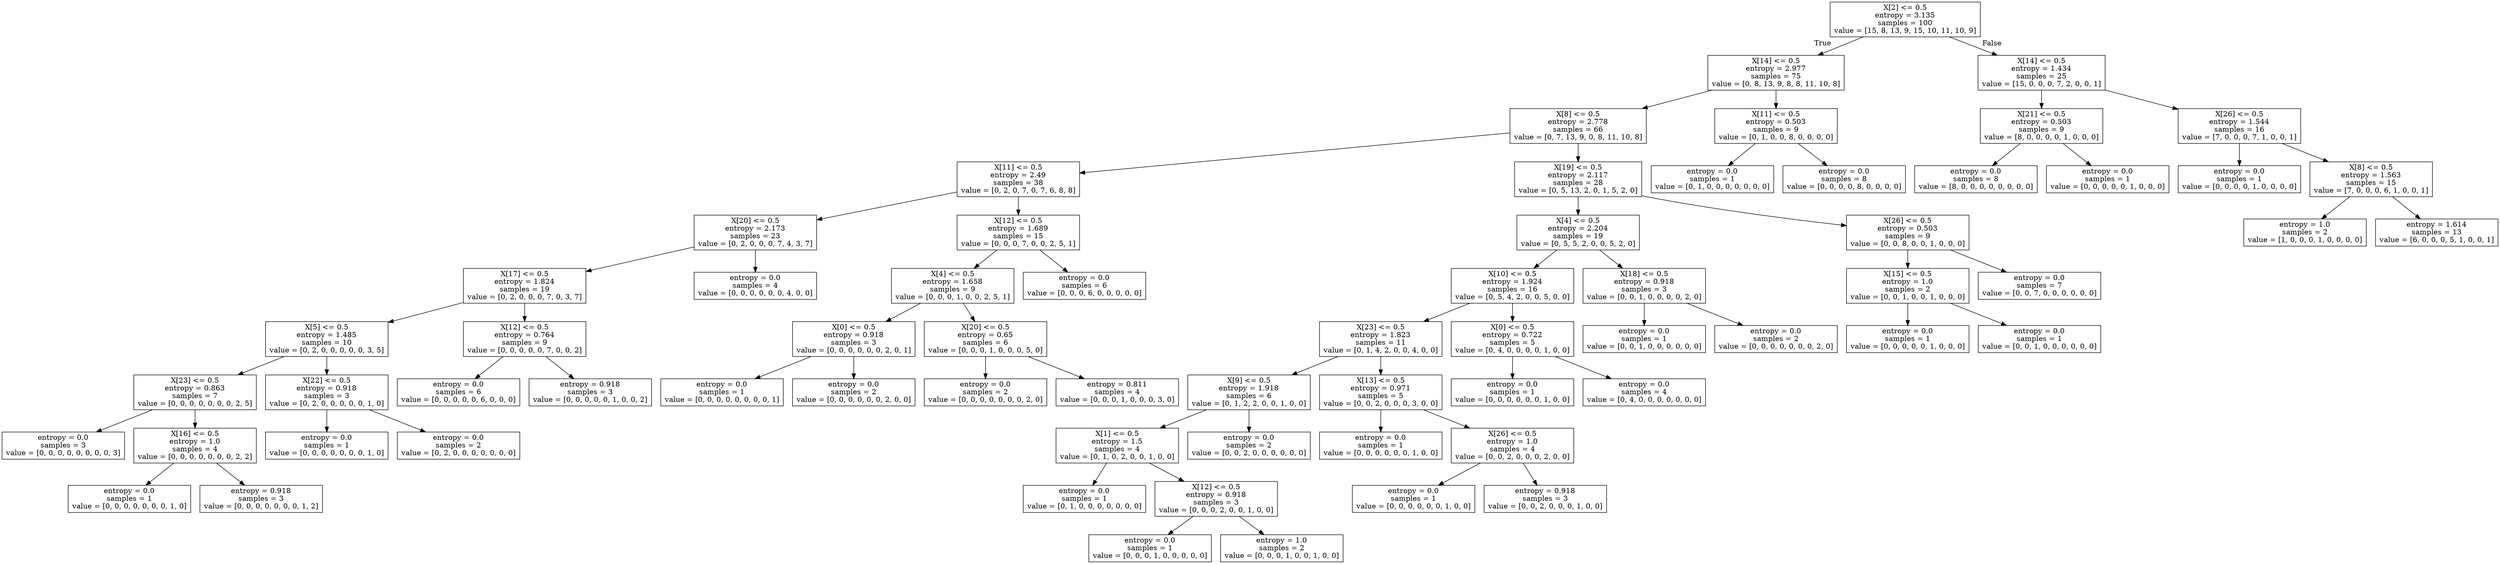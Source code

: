 digraph Tree {
node [shape=box] ;
0 [label="X[2] <= 0.5\nentropy = 3.135\nsamples = 100\nvalue = [15, 8, 13, 9, 15, 10, 11, 10, 9]"] ;
1 [label="X[14] <= 0.5\nentropy = 2.977\nsamples = 75\nvalue = [0, 8, 13, 9, 8, 8, 11, 10, 8]"] ;
0 -> 1 [labeldistance=2.5, labelangle=45, headlabel="True"] ;
2 [label="X[8] <= 0.5\nentropy = 2.778\nsamples = 66\nvalue = [0, 7, 13, 9, 0, 8, 11, 10, 8]"] ;
1 -> 2 ;
3 [label="X[11] <= 0.5\nentropy = 2.49\nsamples = 38\nvalue = [0, 2, 0, 7, 0, 7, 6, 8, 8]"] ;
2 -> 3 ;
4 [label="X[20] <= 0.5\nentropy = 2.173\nsamples = 23\nvalue = [0, 2, 0, 0, 0, 7, 4, 3, 7]"] ;
3 -> 4 ;
5 [label="X[17] <= 0.5\nentropy = 1.824\nsamples = 19\nvalue = [0, 2, 0, 0, 0, 7, 0, 3, 7]"] ;
4 -> 5 ;
6 [label="X[5] <= 0.5\nentropy = 1.485\nsamples = 10\nvalue = [0, 2, 0, 0, 0, 0, 0, 3, 5]"] ;
5 -> 6 ;
7 [label="X[23] <= 0.5\nentropy = 0.863\nsamples = 7\nvalue = [0, 0, 0, 0, 0, 0, 0, 2, 5]"] ;
6 -> 7 ;
8 [label="entropy = 0.0\nsamples = 3\nvalue = [0, 0, 0, 0, 0, 0, 0, 0, 3]"] ;
7 -> 8 ;
9 [label="X[16] <= 0.5\nentropy = 1.0\nsamples = 4\nvalue = [0, 0, 0, 0, 0, 0, 0, 2, 2]"] ;
7 -> 9 ;
10 [label="entropy = 0.0\nsamples = 1\nvalue = [0, 0, 0, 0, 0, 0, 0, 1, 0]"] ;
9 -> 10 ;
11 [label="entropy = 0.918\nsamples = 3\nvalue = [0, 0, 0, 0, 0, 0, 0, 1, 2]"] ;
9 -> 11 ;
12 [label="X[22] <= 0.5\nentropy = 0.918\nsamples = 3\nvalue = [0, 2, 0, 0, 0, 0, 0, 1, 0]"] ;
6 -> 12 ;
13 [label="entropy = 0.0\nsamples = 1\nvalue = [0, 0, 0, 0, 0, 0, 0, 1, 0]"] ;
12 -> 13 ;
14 [label="entropy = 0.0\nsamples = 2\nvalue = [0, 2, 0, 0, 0, 0, 0, 0, 0]"] ;
12 -> 14 ;
15 [label="X[12] <= 0.5\nentropy = 0.764\nsamples = 9\nvalue = [0, 0, 0, 0, 0, 7, 0, 0, 2]"] ;
5 -> 15 ;
16 [label="entropy = 0.0\nsamples = 6\nvalue = [0, 0, 0, 0, 0, 6, 0, 0, 0]"] ;
15 -> 16 ;
17 [label="entropy = 0.918\nsamples = 3\nvalue = [0, 0, 0, 0, 0, 1, 0, 0, 2]"] ;
15 -> 17 ;
18 [label="entropy = 0.0\nsamples = 4\nvalue = [0, 0, 0, 0, 0, 0, 4, 0, 0]"] ;
4 -> 18 ;
19 [label="X[12] <= 0.5\nentropy = 1.689\nsamples = 15\nvalue = [0, 0, 0, 7, 0, 0, 2, 5, 1]"] ;
3 -> 19 ;
20 [label="X[4] <= 0.5\nentropy = 1.658\nsamples = 9\nvalue = [0, 0, 0, 1, 0, 0, 2, 5, 1]"] ;
19 -> 20 ;
21 [label="X[0] <= 0.5\nentropy = 0.918\nsamples = 3\nvalue = [0, 0, 0, 0, 0, 0, 2, 0, 1]"] ;
20 -> 21 ;
22 [label="entropy = 0.0\nsamples = 1\nvalue = [0, 0, 0, 0, 0, 0, 0, 0, 1]"] ;
21 -> 22 ;
23 [label="entropy = 0.0\nsamples = 2\nvalue = [0, 0, 0, 0, 0, 0, 2, 0, 0]"] ;
21 -> 23 ;
24 [label="X[20] <= 0.5\nentropy = 0.65\nsamples = 6\nvalue = [0, 0, 0, 1, 0, 0, 0, 5, 0]"] ;
20 -> 24 ;
25 [label="entropy = 0.0\nsamples = 2\nvalue = [0, 0, 0, 0, 0, 0, 0, 2, 0]"] ;
24 -> 25 ;
26 [label="entropy = 0.811\nsamples = 4\nvalue = [0, 0, 0, 1, 0, 0, 0, 3, 0]"] ;
24 -> 26 ;
27 [label="entropy = 0.0\nsamples = 6\nvalue = [0, 0, 0, 6, 0, 0, 0, 0, 0]"] ;
19 -> 27 ;
28 [label="X[19] <= 0.5\nentropy = 2.117\nsamples = 28\nvalue = [0, 5, 13, 2, 0, 1, 5, 2, 0]"] ;
2 -> 28 ;
29 [label="X[4] <= 0.5\nentropy = 2.204\nsamples = 19\nvalue = [0, 5, 5, 2, 0, 0, 5, 2, 0]"] ;
28 -> 29 ;
30 [label="X[10] <= 0.5\nentropy = 1.924\nsamples = 16\nvalue = [0, 5, 4, 2, 0, 0, 5, 0, 0]"] ;
29 -> 30 ;
31 [label="X[23] <= 0.5\nentropy = 1.823\nsamples = 11\nvalue = [0, 1, 4, 2, 0, 0, 4, 0, 0]"] ;
30 -> 31 ;
32 [label="X[9] <= 0.5\nentropy = 1.918\nsamples = 6\nvalue = [0, 1, 2, 2, 0, 0, 1, 0, 0]"] ;
31 -> 32 ;
33 [label="X[1] <= 0.5\nentropy = 1.5\nsamples = 4\nvalue = [0, 1, 0, 2, 0, 0, 1, 0, 0]"] ;
32 -> 33 ;
34 [label="entropy = 0.0\nsamples = 1\nvalue = [0, 1, 0, 0, 0, 0, 0, 0, 0]"] ;
33 -> 34 ;
35 [label="X[12] <= 0.5\nentropy = 0.918\nsamples = 3\nvalue = [0, 0, 0, 2, 0, 0, 1, 0, 0]"] ;
33 -> 35 ;
36 [label="entropy = 0.0\nsamples = 1\nvalue = [0, 0, 0, 1, 0, 0, 0, 0, 0]"] ;
35 -> 36 ;
37 [label="entropy = 1.0\nsamples = 2\nvalue = [0, 0, 0, 1, 0, 0, 1, 0, 0]"] ;
35 -> 37 ;
38 [label="entropy = 0.0\nsamples = 2\nvalue = [0, 0, 2, 0, 0, 0, 0, 0, 0]"] ;
32 -> 38 ;
39 [label="X[13] <= 0.5\nentropy = 0.971\nsamples = 5\nvalue = [0, 0, 2, 0, 0, 0, 3, 0, 0]"] ;
31 -> 39 ;
40 [label="entropy = 0.0\nsamples = 1\nvalue = [0, 0, 0, 0, 0, 0, 1, 0, 0]"] ;
39 -> 40 ;
41 [label="X[26] <= 0.5\nentropy = 1.0\nsamples = 4\nvalue = [0, 0, 2, 0, 0, 0, 2, 0, 0]"] ;
39 -> 41 ;
42 [label="entropy = 0.0\nsamples = 1\nvalue = [0, 0, 0, 0, 0, 0, 1, 0, 0]"] ;
41 -> 42 ;
43 [label="entropy = 0.918\nsamples = 3\nvalue = [0, 0, 2, 0, 0, 0, 1, 0, 0]"] ;
41 -> 43 ;
44 [label="X[0] <= 0.5\nentropy = 0.722\nsamples = 5\nvalue = [0, 4, 0, 0, 0, 0, 1, 0, 0]"] ;
30 -> 44 ;
45 [label="entropy = 0.0\nsamples = 1\nvalue = [0, 0, 0, 0, 0, 0, 1, 0, 0]"] ;
44 -> 45 ;
46 [label="entropy = 0.0\nsamples = 4\nvalue = [0, 4, 0, 0, 0, 0, 0, 0, 0]"] ;
44 -> 46 ;
47 [label="X[18] <= 0.5\nentropy = 0.918\nsamples = 3\nvalue = [0, 0, 1, 0, 0, 0, 0, 2, 0]"] ;
29 -> 47 ;
48 [label="entropy = 0.0\nsamples = 1\nvalue = [0, 0, 1, 0, 0, 0, 0, 0, 0]"] ;
47 -> 48 ;
49 [label="entropy = 0.0\nsamples = 2\nvalue = [0, 0, 0, 0, 0, 0, 0, 2, 0]"] ;
47 -> 49 ;
50 [label="X[26] <= 0.5\nentropy = 0.503\nsamples = 9\nvalue = [0, 0, 8, 0, 0, 1, 0, 0, 0]"] ;
28 -> 50 ;
51 [label="X[15] <= 0.5\nentropy = 1.0\nsamples = 2\nvalue = [0, 0, 1, 0, 0, 1, 0, 0, 0]"] ;
50 -> 51 ;
52 [label="entropy = 0.0\nsamples = 1\nvalue = [0, 0, 0, 0, 0, 1, 0, 0, 0]"] ;
51 -> 52 ;
53 [label="entropy = 0.0\nsamples = 1\nvalue = [0, 0, 1, 0, 0, 0, 0, 0, 0]"] ;
51 -> 53 ;
54 [label="entropy = 0.0\nsamples = 7\nvalue = [0, 0, 7, 0, 0, 0, 0, 0, 0]"] ;
50 -> 54 ;
55 [label="X[11] <= 0.5\nentropy = 0.503\nsamples = 9\nvalue = [0, 1, 0, 0, 8, 0, 0, 0, 0]"] ;
1 -> 55 ;
56 [label="entropy = 0.0\nsamples = 1\nvalue = [0, 1, 0, 0, 0, 0, 0, 0, 0]"] ;
55 -> 56 ;
57 [label="entropy = 0.0\nsamples = 8\nvalue = [0, 0, 0, 0, 8, 0, 0, 0, 0]"] ;
55 -> 57 ;
58 [label="X[14] <= 0.5\nentropy = 1.434\nsamples = 25\nvalue = [15, 0, 0, 0, 7, 2, 0, 0, 1]"] ;
0 -> 58 [labeldistance=2.5, labelangle=-45, headlabel="False"] ;
59 [label="X[21] <= 0.5\nentropy = 0.503\nsamples = 9\nvalue = [8, 0, 0, 0, 0, 1, 0, 0, 0]"] ;
58 -> 59 ;
60 [label="entropy = 0.0\nsamples = 8\nvalue = [8, 0, 0, 0, 0, 0, 0, 0, 0]"] ;
59 -> 60 ;
61 [label="entropy = 0.0\nsamples = 1\nvalue = [0, 0, 0, 0, 0, 1, 0, 0, 0]"] ;
59 -> 61 ;
62 [label="X[26] <= 0.5\nentropy = 1.544\nsamples = 16\nvalue = [7, 0, 0, 0, 7, 1, 0, 0, 1]"] ;
58 -> 62 ;
63 [label="entropy = 0.0\nsamples = 1\nvalue = [0, 0, 0, 0, 1, 0, 0, 0, 0]"] ;
62 -> 63 ;
64 [label="X[8] <= 0.5\nentropy = 1.563\nsamples = 15\nvalue = [7, 0, 0, 0, 6, 1, 0, 0, 1]"] ;
62 -> 64 ;
65 [label="entropy = 1.0\nsamples = 2\nvalue = [1, 0, 0, 0, 1, 0, 0, 0, 0]"] ;
64 -> 65 ;
66 [label="entropy = 1.614\nsamples = 13\nvalue = [6, 0, 0, 0, 5, 1, 0, 0, 1]"] ;
64 -> 66 ;
}